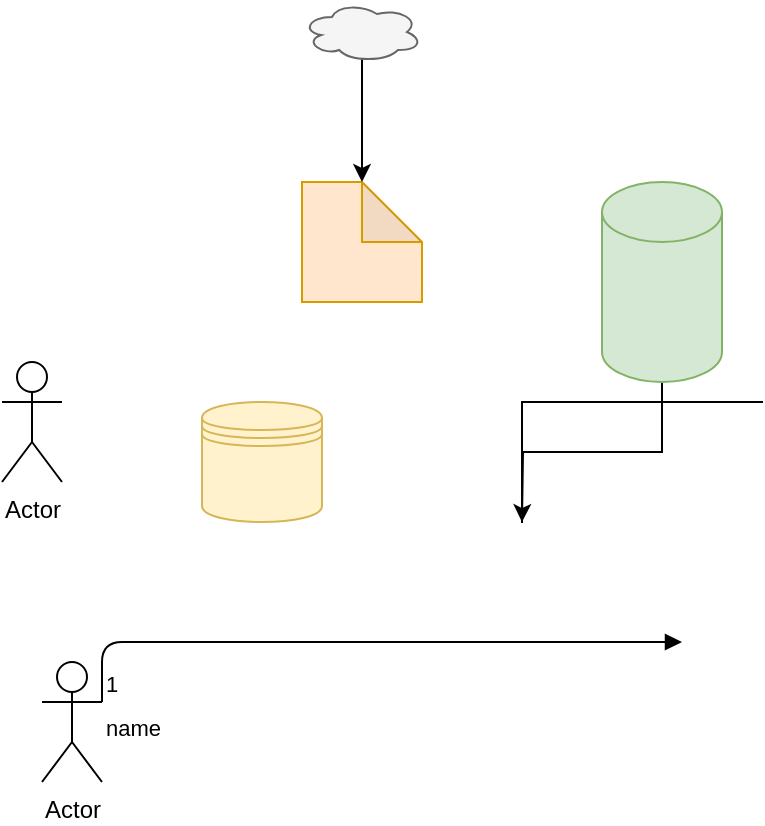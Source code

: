 <mxfile version="14.4.2" type="github" pages="2">
  <diagram id="uhPh4rTGfEyftbeCbDB8" name="Page-1">
    <mxGraphModel dx="813" dy="435" grid="1" gridSize="10" guides="1" tooltips="1" connect="1" arrows="1" fold="1" page="1" pageScale="1" pageWidth="827" pageHeight="1169" math="0" shadow="0">
      <root>
        <mxCell id="0" />
        <mxCell id="1" parent="0" />
        <mxCell id="CZrM9nI9PzqUsguvuUNU-7" value="" style="shape=note;whiteSpace=wrap;html=1;backgroundOutline=1;darkOpacity=0.05;fillColor=#ffe6cc;strokeColor=#d79b00;" parent="1" vertex="1">
          <mxGeometry x="190" y="180" width="60" height="60" as="geometry" />
        </mxCell>
        <mxCell id="CZrM9nI9PzqUsguvuUNU-12" style="edgeStyle=orthogonalEdgeStyle;rounded=0;orthogonalLoop=1;jettySize=auto;html=1;exitX=0.5;exitY=1;exitDx=0;exitDy=0;exitPerimeter=0;entryX=0.5;entryY=0;entryDx=0;entryDy=0;" parent="1" source="CZrM9nI9PzqUsguvuUNU-8" edge="1">
          <mxGeometry relative="1" as="geometry">
            <mxPoint x="300" y="350" as="targetPoint" />
          </mxGeometry>
        </mxCell>
        <mxCell id="CZrM9nI9PzqUsguvuUNU-8" value="" style="shape=cylinder3;whiteSpace=wrap;html=1;boundedLbl=1;backgroundOutline=1;size=15;fillColor=#d5e8d4;strokeColor=#82b366;" parent="1" vertex="1">
          <mxGeometry x="340" y="180" width="60" height="100" as="geometry" />
        </mxCell>
        <mxCell id="CZrM9nI9PzqUsguvuUNU-10" style="edgeStyle=none;rounded=0;orthogonalLoop=1;jettySize=auto;html=1;entryX=0.5;entryY=0;entryDx=0;entryDy=0;entryPerimeter=0;" parent="1" target="CZrM9nI9PzqUsguvuUNU-7" edge="1">
          <mxGeometry relative="1" as="geometry">
            <mxPoint x="220" y="110" as="sourcePoint" />
          </mxGeometry>
        </mxCell>
        <mxCell id="CZrM9nI9PzqUsguvuUNU-9" value="" style="ellipse;shape=cloud;whiteSpace=wrap;html=1;fillColor=#f5f5f5;strokeColor=#666666;fontColor=#333333;" parent="1" vertex="1">
          <mxGeometry x="190" y="90" width="60" height="30" as="geometry" />
        </mxCell>
        <mxCell id="a1iWbfoyd7tz1xzmjxBe-1" value="Actor" style="shape=umlActor;verticalLabelPosition=bottom;verticalAlign=top;html=1;outlineConnect=0;" vertex="1" parent="1">
          <mxGeometry x="40" y="270" width="30" height="60" as="geometry" />
        </mxCell>
        <mxCell id="a1iWbfoyd7tz1xzmjxBe-3" value="" style="shape=partialRectangle;whiteSpace=wrap;html=1;bottom=0;right=0;fillColor=none;" vertex="1" parent="1">
          <mxGeometry x="300" y="290" width="120" height="60" as="geometry" />
        </mxCell>
        <mxCell id="a1iWbfoyd7tz1xzmjxBe-6" value="Actor" style="shape=umlActor;verticalLabelPosition=bottom;verticalAlign=top;html=1;" vertex="1" parent="1">
          <mxGeometry x="60" y="420" width="30" height="60" as="geometry" />
        </mxCell>
        <mxCell id="a1iWbfoyd7tz1xzmjxBe-14" value="name" style="endArrow=block;endFill=1;html=1;edgeStyle=orthogonalEdgeStyle;align=left;verticalAlign=top;exitX=1;exitY=0.333;exitDx=0;exitDy=0;exitPerimeter=0;" edge="1" parent="1" source="a1iWbfoyd7tz1xzmjxBe-6">
          <mxGeometry x="-1" relative="1" as="geometry">
            <mxPoint x="220" y="410" as="sourcePoint" />
            <mxPoint x="380" y="410" as="targetPoint" />
            <Array as="points">
              <mxPoint x="90" y="410" />
            </Array>
          </mxGeometry>
        </mxCell>
        <mxCell id="a1iWbfoyd7tz1xzmjxBe-15" value="1" style="edgeLabel;resizable=0;html=1;align=left;verticalAlign=bottom;" connectable="0" vertex="1" parent="a1iWbfoyd7tz1xzmjxBe-14">
          <mxGeometry x="-1" relative="1" as="geometry" />
        </mxCell>
        <mxCell id="a1iWbfoyd7tz1xzmjxBe-16" value="" style="shape=datastore;whiteSpace=wrap;html=1;fillColor=#fff2cc;strokeColor=#d6b656;" vertex="1" parent="1">
          <mxGeometry x="140" y="290" width="60" height="60" as="geometry" />
        </mxCell>
      </root>
    </mxGraphModel>
  </diagram>
  <diagram id="h_ntZuVEFm0wFfuXOswc" name="Page-2">
    <mxGraphModel dx="1422" dy="762" grid="1" gridSize="10" guides="1" tooltips="1" connect="1" arrows="1" fold="1" page="1" pageScale="1" pageWidth="827" pageHeight="1169" math="0" shadow="0">
      <root>
        <mxCell id="h2O6Lp7osR206qZCvj9x-0" />
        <mxCell id="h2O6Lp7osR206qZCvj9x-1" parent="h2O6Lp7osR206qZCvj9x-0" />
      </root>
    </mxGraphModel>
  </diagram>
</mxfile>
